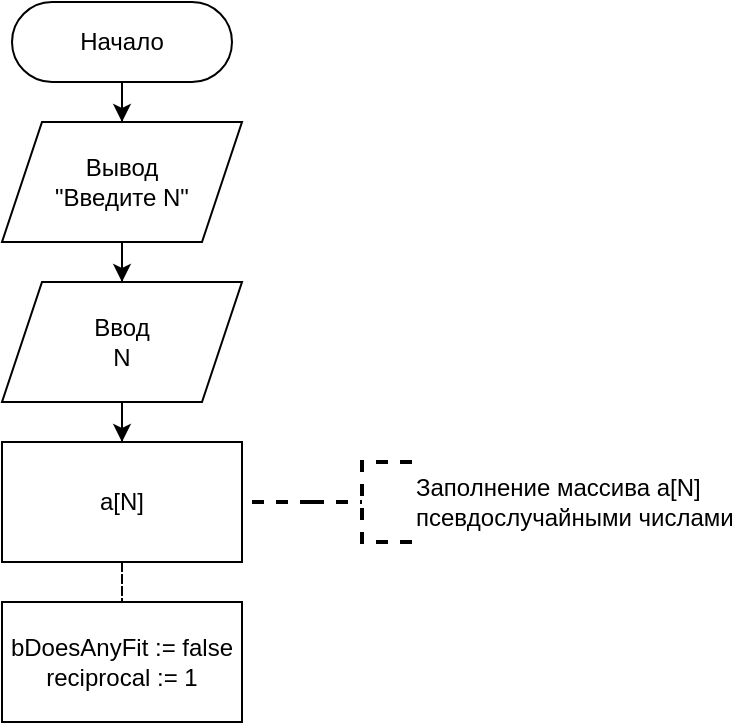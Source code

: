 <mxfile version="14.0.1" type="github">
  <diagram id="bkQqEIbe-VhgmHZrJ1t0" name="Page-1">
    <mxGraphModel dx="993" dy="703" grid="1" gridSize="10" guides="1" tooltips="1" connect="1" arrows="1" fold="1" page="1" pageScale="1" pageWidth="827" pageHeight="1169" math="0" shadow="0">
      <root>
        <mxCell id="0" />
        <mxCell id="1" parent="0" />
        <mxCell id="5rwyCiuya1J5BVVS9E9V-3" value="" style="edgeStyle=orthogonalEdgeStyle;rounded=0;orthogonalLoop=1;jettySize=auto;html=1;" parent="1" source="5rwyCiuya1J5BVVS9E9V-1" target="5rwyCiuya1J5BVVS9E9V-2" edge="1">
          <mxGeometry relative="1" as="geometry" />
        </mxCell>
        <mxCell id="5rwyCiuya1J5BVVS9E9V-1" value="&lt;div&gt;Начало&lt;/div&gt;" style="rounded=1;whiteSpace=wrap;html=1;arcSize=50;" parent="1" vertex="1">
          <mxGeometry x="340" width="110" height="40" as="geometry" />
        </mxCell>
        <mxCell id="5rwyCiuya1J5BVVS9E9V-5" value="" style="edgeStyle=orthogonalEdgeStyle;rounded=0;orthogonalLoop=1;jettySize=auto;html=1;" parent="1" source="5rwyCiuya1J5BVVS9E9V-2" target="5rwyCiuya1J5BVVS9E9V-4" edge="1">
          <mxGeometry relative="1" as="geometry" />
        </mxCell>
        <mxCell id="5rwyCiuya1J5BVVS9E9V-2" value="&lt;div&gt;Вывод&lt;/div&gt;&lt;div&gt;&quot;Введите N&quot;&lt;br&gt;&lt;/div&gt;" style="shape=parallelogram;perimeter=parallelogramPerimeter;whiteSpace=wrap;html=1;fixedSize=1;rounded=1;arcSize=0;" parent="1" vertex="1">
          <mxGeometry x="335" y="60" width="120" height="60" as="geometry" />
        </mxCell>
        <mxCell id="5rwyCiuya1J5BVVS9E9V-8" value="" style="edgeStyle=orthogonalEdgeStyle;rounded=0;orthogonalLoop=1;jettySize=auto;html=1;" parent="1" source="5rwyCiuya1J5BVVS9E9V-4" target="5rwyCiuya1J5BVVS9E9V-7" edge="1">
          <mxGeometry relative="1" as="geometry" />
        </mxCell>
        <mxCell id="5rwyCiuya1J5BVVS9E9V-4" value="&lt;div&gt;Ввод&lt;/div&gt;&lt;div&gt;N&lt;br&gt;&lt;/div&gt;" style="shape=parallelogram;perimeter=parallelogramPerimeter;whiteSpace=wrap;html=1;fixedSize=1;rounded=1;arcSize=0;" parent="1" vertex="1">
          <mxGeometry x="335" y="140" width="120" height="60" as="geometry" />
        </mxCell>
        <mxCell id="5rwyCiuya1J5BVVS9E9V-6" style="edgeStyle=orthogonalEdgeStyle;rounded=0;orthogonalLoop=1;jettySize=auto;html=1;exitX=0.5;exitY=1;exitDx=0;exitDy=0;" parent="1" source="5rwyCiuya1J5BVVS9E9V-4" target="5rwyCiuya1J5BVVS9E9V-4" edge="1">
          <mxGeometry relative="1" as="geometry" />
        </mxCell>
        <mxCell id="5rwyCiuya1J5BVVS9E9V-18" value="" style="edgeStyle=orthogonalEdgeStyle;rounded=0;orthogonalLoop=1;jettySize=auto;html=1;dashed=1;endArrow=none;endFill=0;strokeColor=#000000;" parent="1" source="5rwyCiuya1J5BVVS9E9V-7" target="5rwyCiuya1J5BVVS9E9V-17" edge="1">
          <mxGeometry relative="1" as="geometry" />
        </mxCell>
        <mxCell id="5rwyCiuya1J5BVVS9E9V-7" value="a[N]" style="whiteSpace=wrap;html=1;rounded=1;arcSize=0;" parent="1" vertex="1">
          <mxGeometry x="335" y="220" width="120" height="60" as="geometry" />
        </mxCell>
        <mxCell id="5rwyCiuya1J5BVVS9E9V-17" value="&lt;div&gt;bDoesAnyFit := false&lt;/div&gt;&lt;div&gt;reciprocal := 1&lt;br&gt;&lt;/div&gt;" style="whiteSpace=wrap;html=1;rounded=1;arcSize=0;" parent="1" vertex="1">
          <mxGeometry x="335" y="300" width="120" height="60" as="geometry" />
        </mxCell>
        <mxCell id="Fq7ygxc2qLZX_tcr9OD_-5" style="edgeStyle=orthogonalEdgeStyle;rounded=0;orthogonalLoop=1;jettySize=auto;html=1;dashed=1;endArrow=none;endFill=0;strokeColor=#000000;strokeWidth=2;" edge="1" parent="1" source="Fq7ygxc2qLZX_tcr9OD_-1">
          <mxGeometry relative="1" as="geometry">
            <mxPoint x="460" y="250" as="targetPoint" />
          </mxGeometry>
        </mxCell>
        <mxCell id="Fq7ygxc2qLZX_tcr9OD_-1" value="&lt;div&gt;Заполнение массива a[N]&lt;/div&gt;&lt;div&gt;псевдослучайными числами&lt;/div&gt;" style="strokeWidth=2;html=1;shape=mxgraph.flowchart.annotation_2;align=left;labelPosition=right;pointerEvents=1;dashed=1;" vertex="1" parent="1">
          <mxGeometry x="490" y="230" width="50" height="40" as="geometry" />
        </mxCell>
      </root>
    </mxGraphModel>
  </diagram>
</mxfile>
